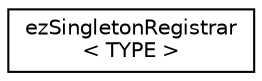 digraph "Graphical Class Hierarchy"
{
 // LATEX_PDF_SIZE
  edge [fontname="Helvetica",fontsize="10",labelfontname="Helvetica",labelfontsize="10"];
  node [fontname="Helvetica",fontsize="10",shape=record];
  rankdir="LR";
  Node0 [label="ezSingletonRegistrar\l\< TYPE \>",height=0.2,width=0.4,color="black", fillcolor="white", style="filled",URL="$d1/d37/classez_singleton_registrar.htm",tooltip="[internal] Helper class to implement ezSingletonRegistry and EZ_DECLARE_SINGLETON"];
}
